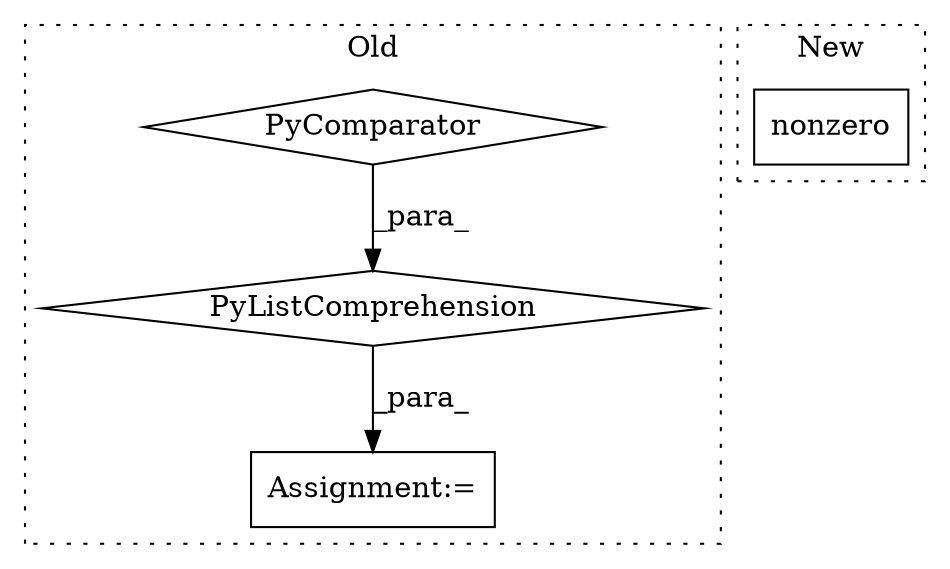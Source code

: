digraph G {
subgraph cluster0 {
1 [label="PyListComprehension" a="109" s="5228" l="99" shape="diamond"];
3 [label="PyComparator" a="113" s="5293" l="26" shape="diamond"];
4 [label="Assignment:=" a="7" s="5203" l="1" shape="box"];
label = "Old";
style="dotted";
}
subgraph cluster1 {
2 [label="nonzero" a="32" s="6172,6188" l="8,1" shape="box"];
label = "New";
style="dotted";
}
1 -> 4 [label="_para_"];
3 -> 1 [label="_para_"];
}